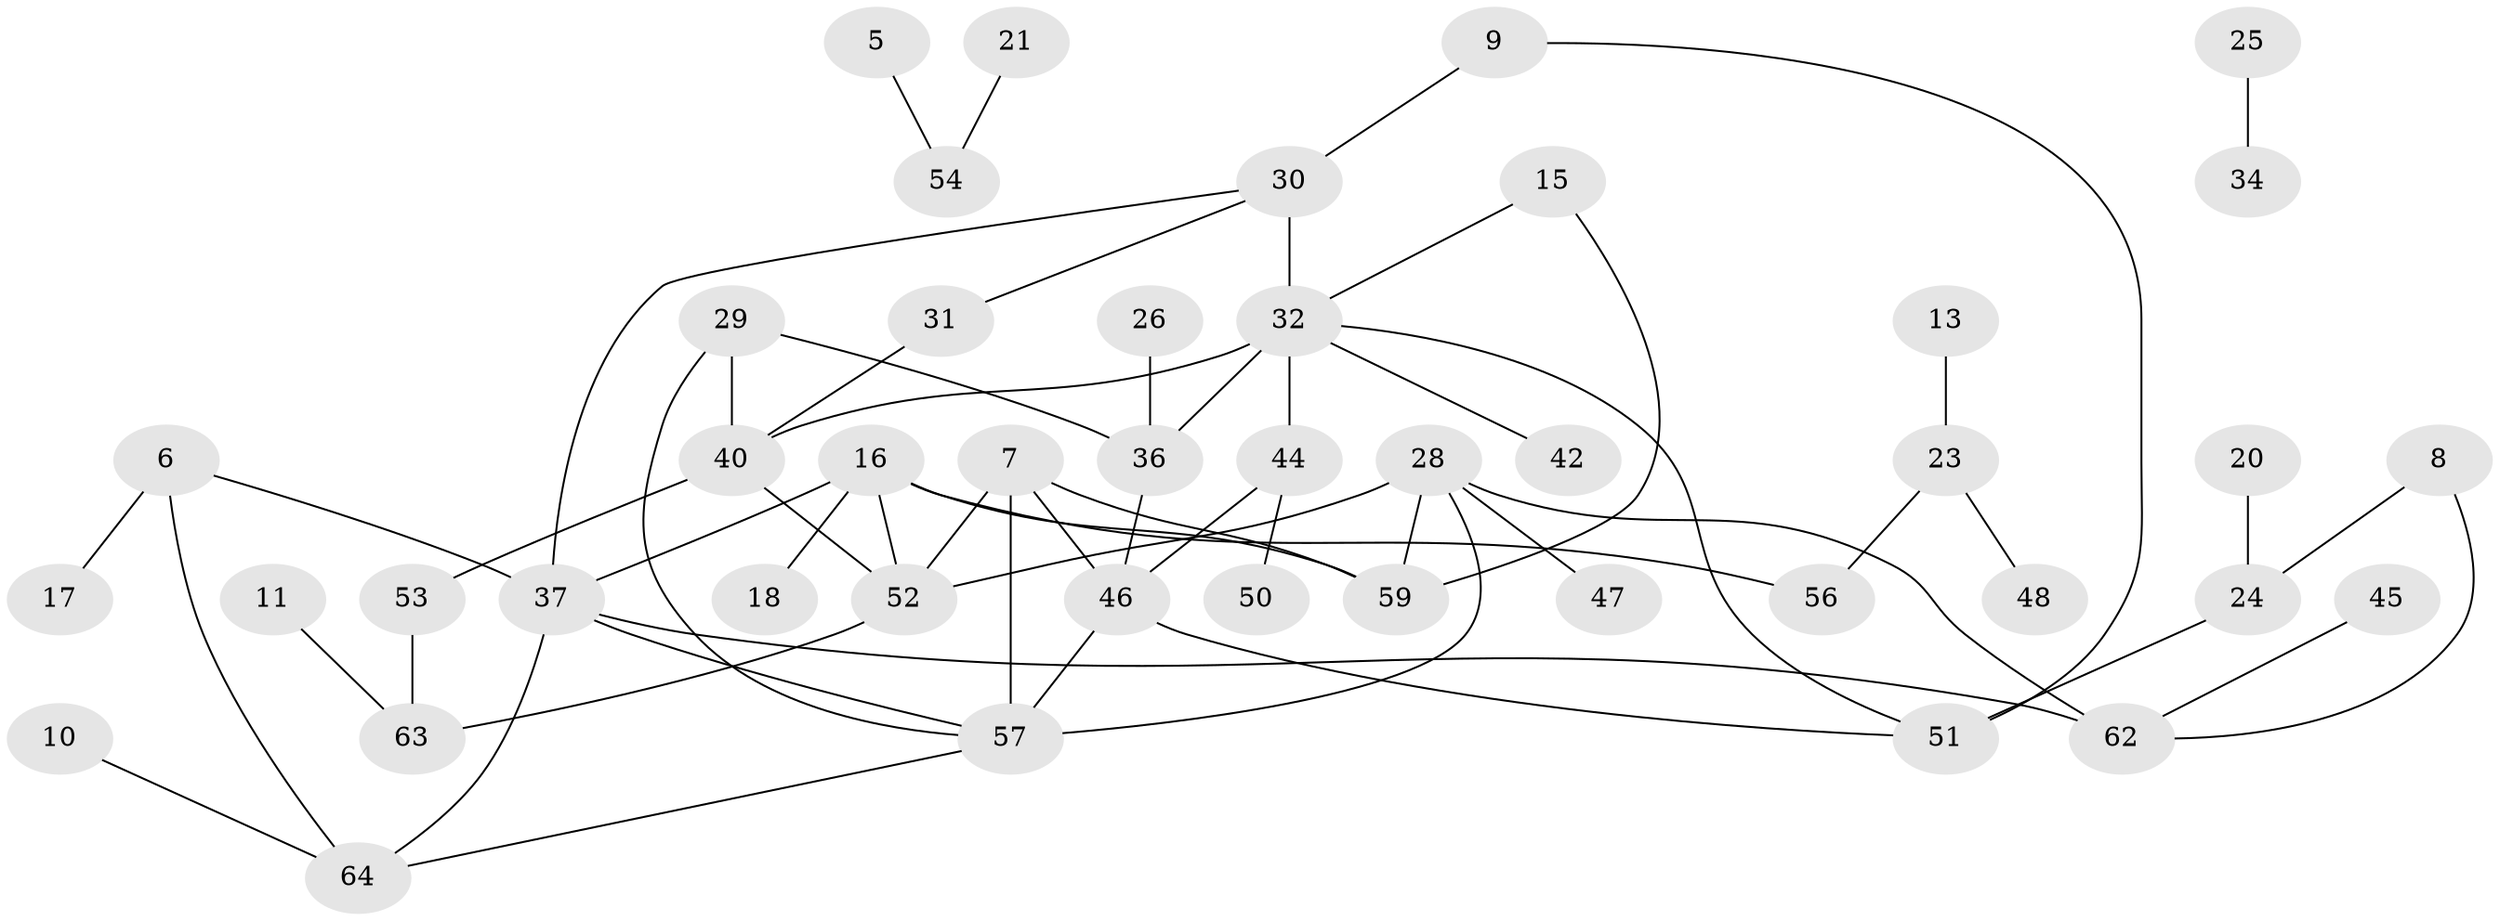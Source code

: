 // original degree distribution, {4: 0.08661417322834646, 1: 0.33070866141732286, 3: 0.14960629921259844, 2: 0.23622047244094488, 5: 0.07086614173228346, 0: 0.11811023622047244, 6: 0.007874015748031496}
// Generated by graph-tools (version 1.1) at 2025/00/03/09/25 03:00:53]
// undirected, 44 vertices, 60 edges
graph export_dot {
graph [start="1"]
  node [color=gray90,style=filled];
  5;
  6;
  7;
  8;
  9;
  10;
  11;
  13;
  15;
  16;
  17;
  18;
  20;
  21;
  23;
  24;
  25;
  26;
  28;
  29;
  30;
  31;
  32;
  34;
  36;
  37;
  40;
  42;
  44;
  45;
  46;
  47;
  48;
  50;
  51;
  52;
  53;
  54;
  56;
  57;
  59;
  62;
  63;
  64;
  5 -- 54 [weight=1.0];
  6 -- 17 [weight=1.0];
  6 -- 37 [weight=1.0];
  6 -- 64 [weight=1.0];
  7 -- 46 [weight=1.0];
  7 -- 52 [weight=1.0];
  7 -- 57 [weight=2.0];
  7 -- 59 [weight=1.0];
  8 -- 24 [weight=1.0];
  8 -- 62 [weight=1.0];
  9 -- 30 [weight=1.0];
  9 -- 51 [weight=1.0];
  10 -- 64 [weight=1.0];
  11 -- 63 [weight=1.0];
  13 -- 23 [weight=1.0];
  15 -- 32 [weight=1.0];
  15 -- 59 [weight=1.0];
  16 -- 18 [weight=1.0];
  16 -- 37 [weight=1.0];
  16 -- 52 [weight=1.0];
  16 -- 56 [weight=1.0];
  16 -- 59 [weight=1.0];
  20 -- 24 [weight=1.0];
  21 -- 54 [weight=1.0];
  23 -- 48 [weight=1.0];
  23 -- 56 [weight=1.0];
  24 -- 51 [weight=1.0];
  25 -- 34 [weight=1.0];
  26 -- 36 [weight=1.0];
  28 -- 47 [weight=1.0];
  28 -- 52 [weight=1.0];
  28 -- 57 [weight=1.0];
  28 -- 59 [weight=2.0];
  28 -- 62 [weight=1.0];
  29 -- 36 [weight=1.0];
  29 -- 40 [weight=1.0];
  29 -- 57 [weight=1.0];
  30 -- 31 [weight=1.0];
  30 -- 32 [weight=2.0];
  30 -- 37 [weight=1.0];
  31 -- 40 [weight=1.0];
  32 -- 36 [weight=1.0];
  32 -- 40 [weight=1.0];
  32 -- 42 [weight=1.0];
  32 -- 44 [weight=1.0];
  32 -- 51 [weight=1.0];
  36 -- 46 [weight=1.0];
  37 -- 57 [weight=1.0];
  37 -- 62 [weight=1.0];
  37 -- 64 [weight=1.0];
  40 -- 52 [weight=1.0];
  40 -- 53 [weight=1.0];
  44 -- 46 [weight=1.0];
  44 -- 50 [weight=1.0];
  45 -- 62 [weight=1.0];
  46 -- 51 [weight=1.0];
  46 -- 57 [weight=1.0];
  52 -- 63 [weight=1.0];
  53 -- 63 [weight=1.0];
  57 -- 64 [weight=1.0];
}
